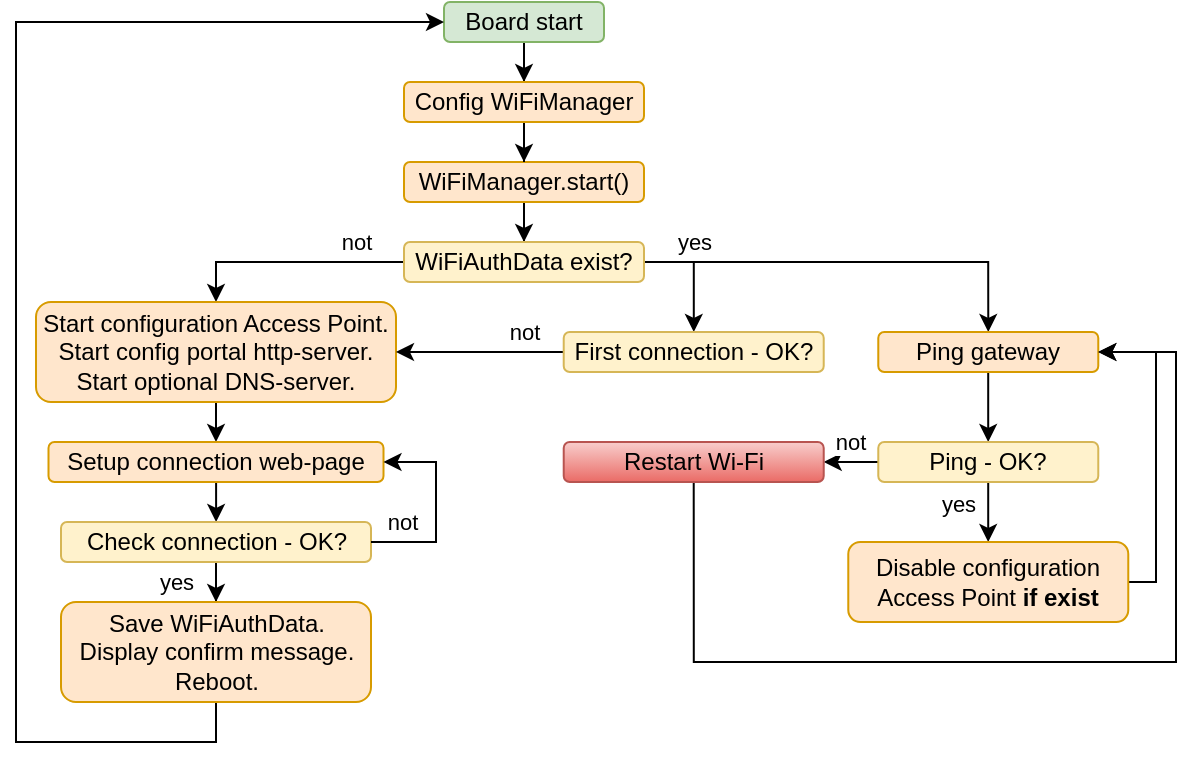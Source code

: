 <mxfile version="21.2.1" type="device">
  <diagram name="Страница 1" id="5AL-7-NVuJmE5-o3TJ7P">
    <mxGraphModel dx="749" dy="648" grid="1" gridSize="10" guides="1" tooltips="1" connect="1" arrows="1" fold="1" page="1" pageScale="1" pageWidth="827" pageHeight="1169" math="0" shadow="0">
      <root>
        <mxCell id="0" />
        <mxCell id="1" parent="0" />
        <mxCell id="kx7T9xao3M96RupeugWr-12" value="" style="edgeStyle=orthogonalEdgeStyle;rounded=0;orthogonalLoop=1;jettySize=auto;html=1;" parent="1" source="kx7T9xao3M96RupeugWr-9" target="kx7T9xao3M96RupeugWr-11" edge="1">
          <mxGeometry relative="1" as="geometry" />
        </mxCell>
        <mxCell id="kx7T9xao3M96RupeugWr-9" value="&lt;div&gt;Board start&lt;/div&gt;" style="rounded=1;whiteSpace=wrap;html=1;fillColor=#d5e8d4;strokeColor=#82b366;" parent="1" vertex="1">
          <mxGeometry x="374" y="30" width="80" height="20" as="geometry" />
        </mxCell>
        <mxCell id="kx7T9xao3M96RupeugWr-17" value="" style="edgeStyle=orthogonalEdgeStyle;rounded=0;orthogonalLoop=1;jettySize=auto;html=1;" parent="1" source="kx7T9xao3M96RupeugWr-10" target="kx7T9xao3M96RupeugWr-16" edge="1">
          <mxGeometry relative="1" as="geometry" />
        </mxCell>
        <mxCell id="kx7T9xao3M96RupeugWr-10" value="&lt;div&gt;WiFiManager.start()&lt;/div&gt;" style="rounded=1;whiteSpace=wrap;html=1;fillColor=#ffe6cc;strokeColor=#d79b00;" parent="1" vertex="1">
          <mxGeometry x="354" y="110" width="120" height="20" as="geometry" />
        </mxCell>
        <mxCell id="kx7T9xao3M96RupeugWr-15" value="" style="edgeStyle=orthogonalEdgeStyle;rounded=0;orthogonalLoop=1;jettySize=auto;html=1;" parent="1" source="kx7T9xao3M96RupeugWr-11" target="kx7T9xao3M96RupeugWr-10" edge="1">
          <mxGeometry relative="1" as="geometry" />
        </mxCell>
        <mxCell id="kx7T9xao3M96RupeugWr-11" value="&lt;div&gt;Config WiFiManager&lt;br&gt;&lt;/div&gt;" style="rounded=1;whiteSpace=wrap;html=1;fillColor=#ffe6cc;strokeColor=#d79b00;" parent="1" vertex="1">
          <mxGeometry x="354" y="70" width="120" height="20" as="geometry" />
        </mxCell>
        <mxCell id="kx7T9xao3M96RupeugWr-20" value="" style="edgeStyle=orthogonalEdgeStyle;rounded=0;orthogonalLoop=1;jettySize=auto;html=1;" parent="1" source="kx7T9xao3M96RupeugWr-16" target="kx7T9xao3M96RupeugWr-18" edge="1">
          <mxGeometry relative="1" as="geometry" />
        </mxCell>
        <mxCell id="kx7T9xao3M96RupeugWr-23" value="not" style="edgeLabel;html=1;align=center;verticalAlign=middle;resizable=0;points=[];" parent="kx7T9xao3M96RupeugWr-20" vertex="1" connectable="0">
          <mxGeometry x="0.141" y="-1" relative="1" as="geometry">
            <mxPoint x="41" y="-9" as="offset" />
          </mxGeometry>
        </mxCell>
        <mxCell id="kx7T9xao3M96RupeugWr-36" value="" style="edgeStyle=orthogonalEdgeStyle;rounded=0;orthogonalLoop=1;jettySize=auto;html=1;" parent="1" source="kx7T9xao3M96RupeugWr-16" target="kx7T9xao3M96RupeugWr-35" edge="1">
          <mxGeometry relative="1" as="geometry">
            <Array as="points">
              <mxPoint x="490" y="160" />
              <mxPoint x="490" y="160" />
            </Array>
          </mxGeometry>
        </mxCell>
        <mxCell id="kx7T9xao3M96RupeugWr-37" value="yes" style="edgeLabel;html=1;align=center;verticalAlign=middle;resizable=0;points=[];" parent="kx7T9xao3M96RupeugWr-36" vertex="1" connectable="0">
          <mxGeometry x="-0.16" relative="1" as="geometry">
            <mxPoint y="-10" as="offset" />
          </mxGeometry>
        </mxCell>
        <mxCell id="kx7T9xao3M96RupeugWr-46" style="edgeStyle=orthogonalEdgeStyle;rounded=0;orthogonalLoop=1;jettySize=auto;html=1;exitX=1;exitY=0.5;exitDx=0;exitDy=0;entryX=0.5;entryY=0;entryDx=0;entryDy=0;" parent="1" source="kx7T9xao3M96RupeugWr-16" target="kx7T9xao3M96RupeugWr-38" edge="1">
          <mxGeometry relative="1" as="geometry" />
        </mxCell>
        <mxCell id="kx7T9xao3M96RupeugWr-16" value="WiFiAuthData exist?" style="rounded=1;whiteSpace=wrap;html=1;fillColor=#fff2cc;strokeColor=#d6b656;" parent="1" vertex="1">
          <mxGeometry x="354" y="150" width="120" height="20" as="geometry" />
        </mxCell>
        <mxCell id="kx7T9xao3M96RupeugWr-21" value="" style="edgeStyle=orthogonalEdgeStyle;rounded=0;orthogonalLoop=1;jettySize=auto;html=1;" parent="1" source="kx7T9xao3M96RupeugWr-18" target="kx7T9xao3M96RupeugWr-19" edge="1">
          <mxGeometry relative="1" as="geometry" />
        </mxCell>
        <mxCell id="kx7T9xao3M96RupeugWr-18" value="&lt;div align=&quot;center&quot;&gt;Start configuration Access Point.&lt;/div&gt;&lt;div align=&quot;center&quot;&gt;Start config portal http-server.&lt;/div&gt;&lt;div align=&quot;center&quot;&gt;Start optional DNS-server.&lt;/div&gt;" style="rounded=1;whiteSpace=wrap;html=1;fillColor=#ffe6cc;strokeColor=#d79b00;align=center;" parent="1" vertex="1">
          <mxGeometry x="170" y="180" width="180" height="50" as="geometry" />
        </mxCell>
        <mxCell id="kx7T9xao3M96RupeugWr-25" value="" style="edgeStyle=orthogonalEdgeStyle;rounded=0;orthogonalLoop=1;jettySize=auto;html=1;" parent="1" source="kx7T9xao3M96RupeugWr-19" target="kx7T9xao3M96RupeugWr-24" edge="1">
          <mxGeometry relative="1" as="geometry" />
        </mxCell>
        <mxCell id="kx7T9xao3M96RupeugWr-19" value="Setup connection web-page" style="rounded=1;whiteSpace=wrap;html=1;fillColor=#ffe6cc;strokeColor=#d79b00;" parent="1" vertex="1">
          <mxGeometry x="176.25" y="250" width="167.5" height="20" as="geometry" />
        </mxCell>
        <mxCell id="kx7T9xao3M96RupeugWr-31" value="" style="edgeStyle=orthogonalEdgeStyle;rounded=0;orthogonalLoop=1;jettySize=auto;html=1;" parent="1" source="kx7T9xao3M96RupeugWr-24" target="kx7T9xao3M96RupeugWr-30" edge="1">
          <mxGeometry relative="1" as="geometry" />
        </mxCell>
        <mxCell id="a3EfpGQ4I9Wzzct0lUOm-10" value="yes" style="edgeLabel;html=1;align=center;verticalAlign=middle;resizable=0;points=[];" vertex="1" connectable="0" parent="kx7T9xao3M96RupeugWr-31">
          <mxGeometry x="0.277" relative="1" as="geometry">
            <mxPoint x="-20" y="8" as="offset" />
          </mxGeometry>
        </mxCell>
        <mxCell id="kx7T9xao3M96RupeugWr-24" value="Check connection - OK?" style="rounded=1;whiteSpace=wrap;html=1;fillColor=#fff2cc;strokeColor=#d6b656;" parent="1" vertex="1">
          <mxGeometry x="182.5" y="290" width="155" height="20" as="geometry" />
        </mxCell>
        <mxCell id="kx7T9xao3M96RupeugWr-28" value="" style="endArrow=classic;html=1;rounded=0;exitX=1;exitY=0.5;exitDx=0;exitDy=0;entryX=1;entryY=0.5;entryDx=0;entryDy=0;" parent="1" source="kx7T9xao3M96RupeugWr-24" target="kx7T9xao3M96RupeugWr-19" edge="1">
          <mxGeometry width="50" height="50" relative="1" as="geometry">
            <mxPoint x="340" y="220" as="sourcePoint" />
            <mxPoint x="370" y="240" as="targetPoint" />
            <Array as="points">
              <mxPoint x="370" y="300" />
              <mxPoint x="370" y="260" />
            </Array>
          </mxGeometry>
        </mxCell>
        <mxCell id="kx7T9xao3M96RupeugWr-29" value="not" style="edgeLabel;html=1;align=center;verticalAlign=middle;resizable=0;points=[];" parent="kx7T9xao3M96RupeugWr-28" vertex="1" connectable="0">
          <mxGeometry x="-0.64" y="1" relative="1" as="geometry">
            <mxPoint x="-3" y="-9" as="offset" />
          </mxGeometry>
        </mxCell>
        <mxCell id="kx7T9xao3M96RupeugWr-33" style="edgeStyle=orthogonalEdgeStyle;rounded=0;orthogonalLoop=1;jettySize=auto;html=1;exitX=0.5;exitY=1;exitDx=0;exitDy=0;entryX=0;entryY=0.5;entryDx=0;entryDy=0;" parent="1" source="kx7T9xao3M96RupeugWr-30" target="kx7T9xao3M96RupeugWr-9" edge="1">
          <mxGeometry relative="1" as="geometry">
            <mxPoint x="160" y="40" as="targetPoint" />
            <Array as="points">
              <mxPoint x="260" y="400" />
              <mxPoint x="160" y="400" />
              <mxPoint x="160" y="40" />
            </Array>
          </mxGeometry>
        </mxCell>
        <mxCell id="kx7T9xao3M96RupeugWr-30" value="&lt;div align=&quot;center&quot;&gt;Save WiFiAuthData.&lt;/div&gt;&lt;div align=&quot;center&quot;&gt;Display confirm message.&lt;br&gt;&lt;/div&gt;&lt;div align=&quot;center&quot;&gt;Reboot.&lt;/div&gt;" style="rounded=1;whiteSpace=wrap;html=1;fillColor=#ffe6cc;strokeColor=#d79b00;align=center;" parent="1" vertex="1">
          <mxGeometry x="182.5" y="330" width="155" height="50" as="geometry" />
        </mxCell>
        <mxCell id="kx7T9xao3M96RupeugWr-41" value="" style="edgeStyle=orthogonalEdgeStyle;rounded=0;orthogonalLoop=1;jettySize=auto;html=1;entryX=1;entryY=0.5;entryDx=0;entryDy=0;" parent="1" source="kx7T9xao3M96RupeugWr-35" target="kx7T9xao3M96RupeugWr-18" edge="1">
          <mxGeometry relative="1" as="geometry" />
        </mxCell>
        <mxCell id="kx7T9xao3M96RupeugWr-42" value="not" style="edgeLabel;html=1;align=center;verticalAlign=middle;resizable=0;points=[];" parent="kx7T9xao3M96RupeugWr-41" vertex="1" connectable="0">
          <mxGeometry x="-0.311" y="1" relative="1" as="geometry">
            <mxPoint x="9" y="-11" as="offset" />
          </mxGeometry>
        </mxCell>
        <mxCell id="kx7T9xao3M96RupeugWr-35" value="&lt;div&gt;First connection - OK?&lt;br&gt;&lt;/div&gt;" style="rounded=1;whiteSpace=wrap;html=1;fillColor=#fff2cc;strokeColor=#d6b656;" parent="1" vertex="1">
          <mxGeometry x="433.86" y="195" width="130" height="20" as="geometry" />
        </mxCell>
        <mxCell id="kx7T9xao3M96RupeugWr-44" value="" style="edgeStyle=orthogonalEdgeStyle;rounded=0;orthogonalLoop=1;jettySize=auto;html=1;" parent="1" source="kx7T9xao3M96RupeugWr-38" target="kx7T9xao3M96RupeugWr-43" edge="1">
          <mxGeometry relative="1" as="geometry" />
        </mxCell>
        <mxCell id="kx7T9xao3M96RupeugWr-38" value="Ping gateway" style="rounded=1;whiteSpace=wrap;html=1;fillColor=#ffe6cc;strokeColor=#d79b00;" parent="1" vertex="1">
          <mxGeometry x="591.14" y="195" width="110" height="20" as="geometry" />
        </mxCell>
        <mxCell id="kx7T9xao3M96RupeugWr-49" value="" style="edgeStyle=orthogonalEdgeStyle;rounded=0;orthogonalLoop=1;jettySize=auto;html=1;" parent="1" source="kx7T9xao3M96RupeugWr-43" target="kx7T9xao3M96RupeugWr-48" edge="1">
          <mxGeometry relative="1" as="geometry">
            <Array as="points">
              <mxPoint x="646.28" y="280" />
              <mxPoint x="646.28" y="280" />
            </Array>
          </mxGeometry>
        </mxCell>
        <mxCell id="kx7T9xao3M96RupeugWr-50" value="yes" style="edgeLabel;html=1;align=center;verticalAlign=middle;resizable=0;points=[];" parent="kx7T9xao3M96RupeugWr-49" vertex="1" connectable="0">
          <mxGeometry x="-0.229" relative="1" as="geometry">
            <mxPoint x="-15" y="-1" as="offset" />
          </mxGeometry>
        </mxCell>
        <mxCell id="a3EfpGQ4I9Wzzct0lUOm-6" value="" style="edgeStyle=orthogonalEdgeStyle;rounded=0;orthogonalLoop=1;jettySize=auto;html=1;entryX=1;entryY=0.5;entryDx=0;entryDy=0;" edge="1" parent="1" source="kx7T9xao3M96RupeugWr-43" target="a3EfpGQ4I9Wzzct0lUOm-5">
          <mxGeometry relative="1" as="geometry">
            <mxPoint x="570.0" y="260" as="targetPoint" />
          </mxGeometry>
        </mxCell>
        <mxCell id="a3EfpGQ4I9Wzzct0lUOm-7" value="not" style="edgeLabel;html=1;align=center;verticalAlign=middle;resizable=0;points=[];" vertex="1" connectable="0" parent="a3EfpGQ4I9Wzzct0lUOm-6">
          <mxGeometry x="-0.271" y="1" relative="1" as="geometry">
            <mxPoint x="5" y="-11" as="offset" />
          </mxGeometry>
        </mxCell>
        <mxCell id="kx7T9xao3M96RupeugWr-43" value="Ping - OK?" style="rounded=1;whiteSpace=wrap;html=1;fillColor=#fff2cc;strokeColor=#d6b656;" parent="1" vertex="1">
          <mxGeometry x="591.14" y="250" width="110" height="20" as="geometry" />
        </mxCell>
        <mxCell id="kx7T9xao3M96RupeugWr-51" style="edgeStyle=orthogonalEdgeStyle;rounded=0;orthogonalLoop=1;jettySize=auto;html=1;exitX=1;exitY=0.5;exitDx=0;exitDy=0;entryX=1;entryY=0.5;entryDx=0;entryDy=0;" parent="1" source="kx7T9xao3M96RupeugWr-48" target="kx7T9xao3M96RupeugWr-38" edge="1">
          <mxGeometry relative="1" as="geometry">
            <mxPoint x="741.28" y="210" as="targetPoint" />
            <Array as="points">
              <mxPoint x="730" y="320" />
              <mxPoint x="730" y="205" />
            </Array>
          </mxGeometry>
        </mxCell>
        <mxCell id="kx7T9xao3M96RupeugWr-48" value="&lt;div&gt;Disable configuration Access Point &lt;b&gt;if exist&lt;/b&gt;&lt;br&gt;&lt;/div&gt;" style="rounded=1;whiteSpace=wrap;html=1;fillColor=#ffe6cc;strokeColor=#d79b00;" parent="1" vertex="1">
          <mxGeometry x="576.14" y="300" width="140" height="40" as="geometry" />
        </mxCell>
        <mxCell id="a3EfpGQ4I9Wzzct0lUOm-9" style="edgeStyle=orthogonalEdgeStyle;rounded=0;orthogonalLoop=1;jettySize=auto;html=1;exitX=0.5;exitY=1;exitDx=0;exitDy=0;entryX=1;entryY=0.5;entryDx=0;entryDy=0;jumpStyle=none;startArrow=none;startFill=0;" edge="1" parent="1" source="a3EfpGQ4I9Wzzct0lUOm-5" target="kx7T9xao3M96RupeugWr-38">
          <mxGeometry relative="1" as="geometry">
            <Array as="points">
              <mxPoint x="499" y="360" />
              <mxPoint x="740" y="360" />
              <mxPoint x="740" y="205" />
            </Array>
          </mxGeometry>
        </mxCell>
        <mxCell id="a3EfpGQ4I9Wzzct0lUOm-5" value="Restart Wi-Fi" style="rounded=1;whiteSpace=wrap;html=1;fillColor=#f8cecc;strokeColor=#b85450;gradientColor=#ea6b66;" vertex="1" parent="1">
          <mxGeometry x="433.86" y="250" width="130" height="20" as="geometry" />
        </mxCell>
      </root>
    </mxGraphModel>
  </diagram>
</mxfile>

